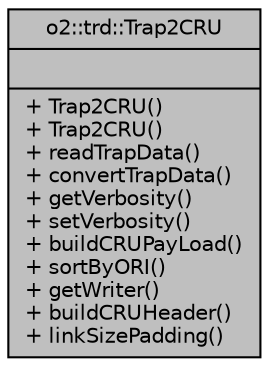 digraph "o2::trd::Trap2CRU"
{
 // INTERACTIVE_SVG=YES
  bgcolor="transparent";
  edge [fontname="Helvetica",fontsize="10",labelfontname="Helvetica",labelfontsize="10"];
  node [fontname="Helvetica",fontsize="10",shape=record];
  Node1 [label="{o2::trd::Trap2CRU\n||+ Trap2CRU()\l+ Trap2CRU()\l+ readTrapData()\l+ convertTrapData()\l+ getVerbosity()\l+ setVerbosity()\l+ buildCRUPayLoad()\l+ sortByORI()\l+ getWriter()\l+ buildCRUHeader()\l+ linkSizePadding()\l}",height=0.2,width=0.4,color="black", fillcolor="grey75", style="filled", fontcolor="black"];
}
